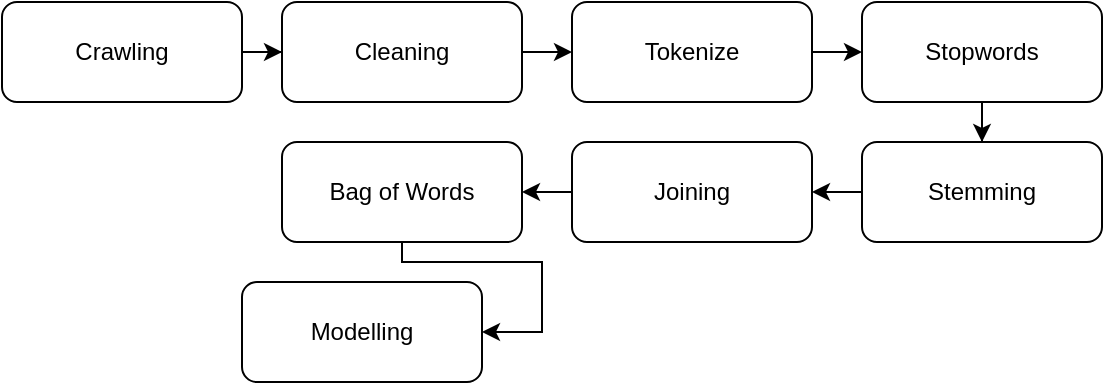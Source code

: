 <mxfile version="24.7.7">
  <diagram name="Page-1" id="Q9pKJCSRnNOWljh97Tj6">
    <mxGraphModel dx="327" dy="343" grid="1" gridSize="10" guides="1" tooltips="1" connect="1" arrows="1" fold="1" page="1" pageScale="1" pageWidth="850" pageHeight="1100" math="0" shadow="0">
      <root>
        <mxCell id="0" />
        <mxCell id="1" parent="0" />
        <mxCell id="Rcz48ttwoFu_a0MbweSv-11" value="" style="edgeStyle=orthogonalEdgeStyle;rounded=0;orthogonalLoop=1;jettySize=auto;html=1;" edge="1" parent="1" source="Rcz48ttwoFu_a0MbweSv-1" target="Rcz48ttwoFu_a0MbweSv-4">
          <mxGeometry relative="1" as="geometry" />
        </mxCell>
        <mxCell id="Rcz48ttwoFu_a0MbweSv-1" value="Crawling" style="rounded=1;whiteSpace=wrap;html=1;" vertex="1" parent="1">
          <mxGeometry x="80" y="90" width="120" height="50" as="geometry" />
        </mxCell>
        <mxCell id="Rcz48ttwoFu_a0MbweSv-12" value="" style="edgeStyle=orthogonalEdgeStyle;rounded=0;orthogonalLoop=1;jettySize=auto;html=1;" edge="1" parent="1" source="Rcz48ttwoFu_a0MbweSv-4" target="Rcz48ttwoFu_a0MbweSv-5">
          <mxGeometry relative="1" as="geometry" />
        </mxCell>
        <mxCell id="Rcz48ttwoFu_a0MbweSv-4" value="Cleaning" style="rounded=1;whiteSpace=wrap;html=1;" vertex="1" parent="1">
          <mxGeometry x="220" y="90" width="120" height="50" as="geometry" />
        </mxCell>
        <mxCell id="Rcz48ttwoFu_a0MbweSv-13" value="" style="edgeStyle=orthogonalEdgeStyle;rounded=0;orthogonalLoop=1;jettySize=auto;html=1;" edge="1" parent="1" source="Rcz48ttwoFu_a0MbweSv-5" target="Rcz48ttwoFu_a0MbweSv-6">
          <mxGeometry relative="1" as="geometry" />
        </mxCell>
        <mxCell id="Rcz48ttwoFu_a0MbweSv-5" value="Tokenize" style="rounded=1;whiteSpace=wrap;html=1;" vertex="1" parent="1">
          <mxGeometry x="365" y="90" width="120" height="50" as="geometry" />
        </mxCell>
        <mxCell id="Rcz48ttwoFu_a0MbweSv-14" value="" style="edgeStyle=orthogonalEdgeStyle;rounded=0;orthogonalLoop=1;jettySize=auto;html=1;" edge="1" parent="1" source="Rcz48ttwoFu_a0MbweSv-6" target="Rcz48ttwoFu_a0MbweSv-7">
          <mxGeometry relative="1" as="geometry" />
        </mxCell>
        <mxCell id="Rcz48ttwoFu_a0MbweSv-6" value="Stopwords" style="rounded=1;whiteSpace=wrap;html=1;" vertex="1" parent="1">
          <mxGeometry x="510" y="90" width="120" height="50" as="geometry" />
        </mxCell>
        <mxCell id="Rcz48ttwoFu_a0MbweSv-15" value="" style="edgeStyle=orthogonalEdgeStyle;rounded=0;orthogonalLoop=1;jettySize=auto;html=1;" edge="1" parent="1" source="Rcz48ttwoFu_a0MbweSv-7" target="Rcz48ttwoFu_a0MbweSv-8">
          <mxGeometry relative="1" as="geometry" />
        </mxCell>
        <mxCell id="Rcz48ttwoFu_a0MbweSv-7" value="Stemming" style="rounded=1;whiteSpace=wrap;html=1;" vertex="1" parent="1">
          <mxGeometry x="510" y="160" width="120" height="50" as="geometry" />
        </mxCell>
        <mxCell id="Rcz48ttwoFu_a0MbweSv-16" value="" style="edgeStyle=orthogonalEdgeStyle;rounded=0;orthogonalLoop=1;jettySize=auto;html=1;" edge="1" parent="1" source="Rcz48ttwoFu_a0MbweSv-8" target="Rcz48ttwoFu_a0MbweSv-9">
          <mxGeometry relative="1" as="geometry" />
        </mxCell>
        <mxCell id="Rcz48ttwoFu_a0MbweSv-8" value="Joining" style="rounded=1;whiteSpace=wrap;html=1;" vertex="1" parent="1">
          <mxGeometry x="365" y="160" width="120" height="50" as="geometry" />
        </mxCell>
        <mxCell id="Rcz48ttwoFu_a0MbweSv-9" value="Bag of Words" style="rounded=1;whiteSpace=wrap;html=1;" vertex="1" parent="1">
          <mxGeometry x="220" y="160" width="120" height="50" as="geometry" />
        </mxCell>
        <mxCell id="Rcz48ttwoFu_a0MbweSv-10" value="Modelling" style="rounded=1;whiteSpace=wrap;html=1;" vertex="1" parent="1">
          <mxGeometry x="200" y="230" width="120" height="50" as="geometry" />
        </mxCell>
        <mxCell id="Rcz48ttwoFu_a0MbweSv-19" value="" style="endArrow=classic;html=1;rounded=0;exitX=0.5;exitY=1;exitDx=0;exitDy=0;entryX=1;entryY=0.5;entryDx=0;entryDy=0;" edge="1" parent="1" source="Rcz48ttwoFu_a0MbweSv-9" target="Rcz48ttwoFu_a0MbweSv-10">
          <mxGeometry width="50" height="50" relative="1" as="geometry">
            <mxPoint x="190" y="280" as="sourcePoint" />
            <mxPoint x="330" y="260" as="targetPoint" />
            <Array as="points">
              <mxPoint x="280" y="220" />
              <mxPoint x="320" y="220" />
              <mxPoint x="350" y="220" />
              <mxPoint x="350" y="255" />
            </Array>
          </mxGeometry>
        </mxCell>
      </root>
    </mxGraphModel>
  </diagram>
</mxfile>
